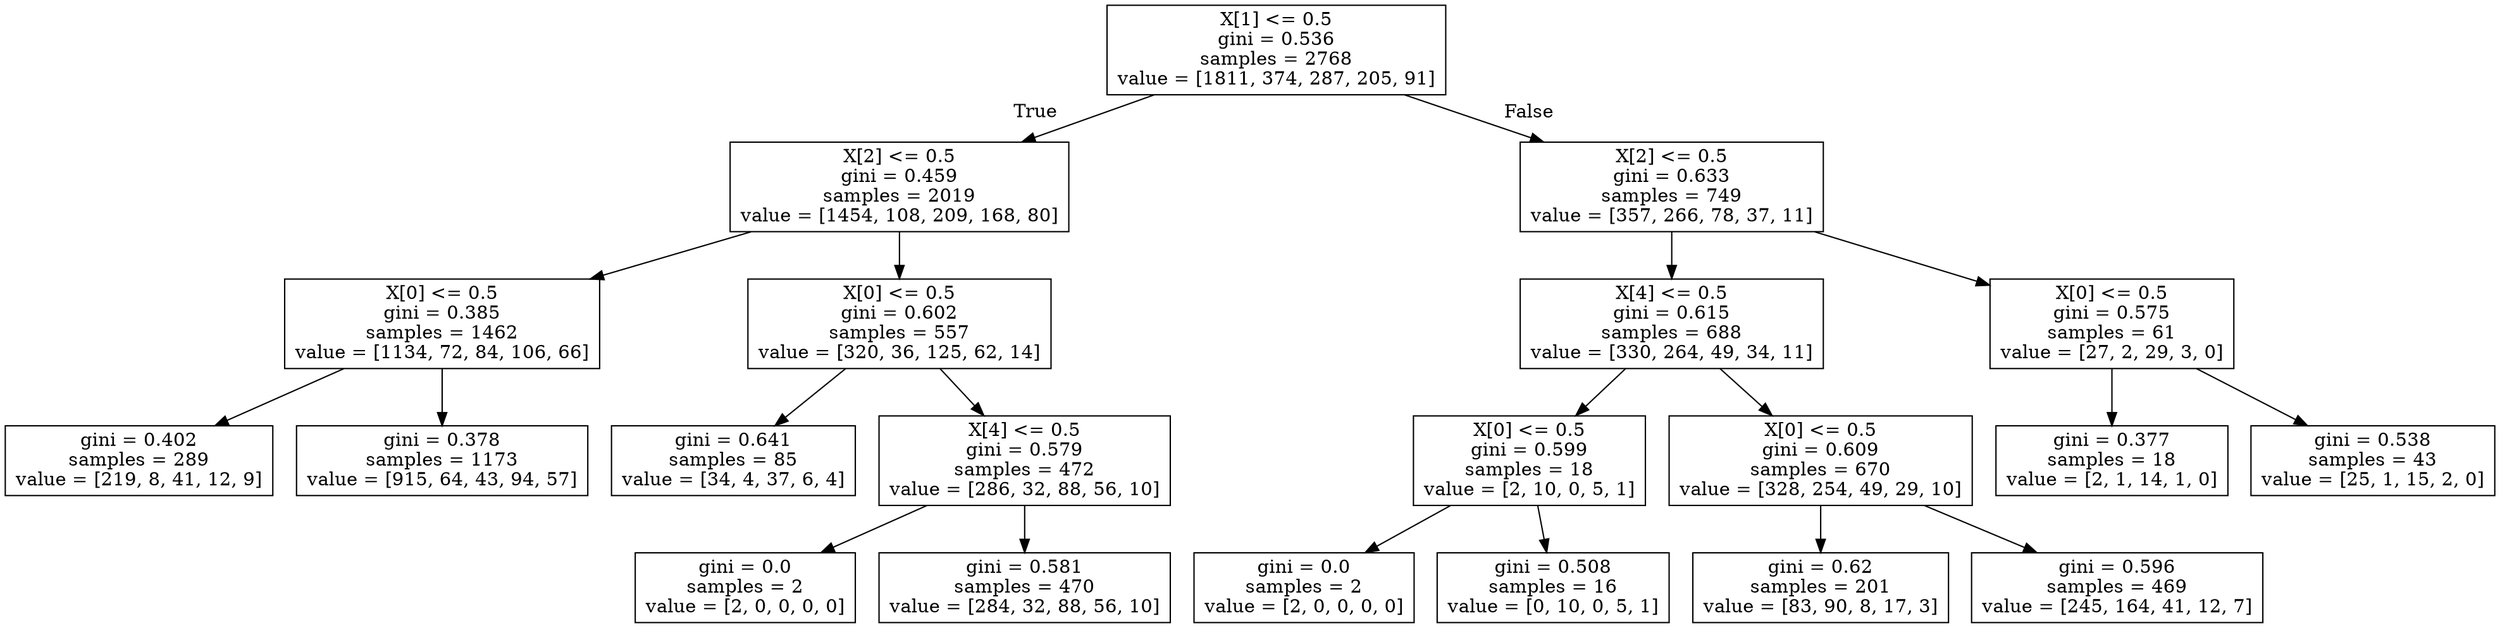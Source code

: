 digraph Tree {
node [shape=box] ;
0 [label="X[1] <= 0.5\ngini = 0.536\nsamples = 2768\nvalue = [1811, 374, 287, 205, 91]"] ;
1 [label="X[2] <= 0.5\ngini = 0.459\nsamples = 2019\nvalue = [1454, 108, 209, 168, 80]"] ;
0 -> 1 [labeldistance=2.5, labelangle=45, headlabel="True"] ;
2 [label="X[0] <= 0.5\ngini = 0.385\nsamples = 1462\nvalue = [1134, 72, 84, 106, 66]"] ;
1 -> 2 ;
3 [label="gini = 0.402\nsamples = 289\nvalue = [219, 8, 41, 12, 9]"] ;
2 -> 3 ;
4 [label="gini = 0.378\nsamples = 1173\nvalue = [915, 64, 43, 94, 57]"] ;
2 -> 4 ;
5 [label="X[0] <= 0.5\ngini = 0.602\nsamples = 557\nvalue = [320, 36, 125, 62, 14]"] ;
1 -> 5 ;
6 [label="gini = 0.641\nsamples = 85\nvalue = [34, 4, 37, 6, 4]"] ;
5 -> 6 ;
7 [label="X[4] <= 0.5\ngini = 0.579\nsamples = 472\nvalue = [286, 32, 88, 56, 10]"] ;
5 -> 7 ;
8 [label="gini = 0.0\nsamples = 2\nvalue = [2, 0, 0, 0, 0]"] ;
7 -> 8 ;
9 [label="gini = 0.581\nsamples = 470\nvalue = [284, 32, 88, 56, 10]"] ;
7 -> 9 ;
10 [label="X[2] <= 0.5\ngini = 0.633\nsamples = 749\nvalue = [357, 266, 78, 37, 11]"] ;
0 -> 10 [labeldistance=2.5, labelangle=-45, headlabel="False"] ;
11 [label="X[4] <= 0.5\ngini = 0.615\nsamples = 688\nvalue = [330, 264, 49, 34, 11]"] ;
10 -> 11 ;
12 [label="X[0] <= 0.5\ngini = 0.599\nsamples = 18\nvalue = [2, 10, 0, 5, 1]"] ;
11 -> 12 ;
13 [label="gini = 0.0\nsamples = 2\nvalue = [2, 0, 0, 0, 0]"] ;
12 -> 13 ;
14 [label="gini = 0.508\nsamples = 16\nvalue = [0, 10, 0, 5, 1]"] ;
12 -> 14 ;
15 [label="X[0] <= 0.5\ngini = 0.609\nsamples = 670\nvalue = [328, 254, 49, 29, 10]"] ;
11 -> 15 ;
16 [label="gini = 0.62\nsamples = 201\nvalue = [83, 90, 8, 17, 3]"] ;
15 -> 16 ;
17 [label="gini = 0.596\nsamples = 469\nvalue = [245, 164, 41, 12, 7]"] ;
15 -> 17 ;
18 [label="X[0] <= 0.5\ngini = 0.575\nsamples = 61\nvalue = [27, 2, 29, 3, 0]"] ;
10 -> 18 ;
19 [label="gini = 0.377\nsamples = 18\nvalue = [2, 1, 14, 1, 0]"] ;
18 -> 19 ;
20 [label="gini = 0.538\nsamples = 43\nvalue = [25, 1, 15, 2, 0]"] ;
18 -> 20 ;
}